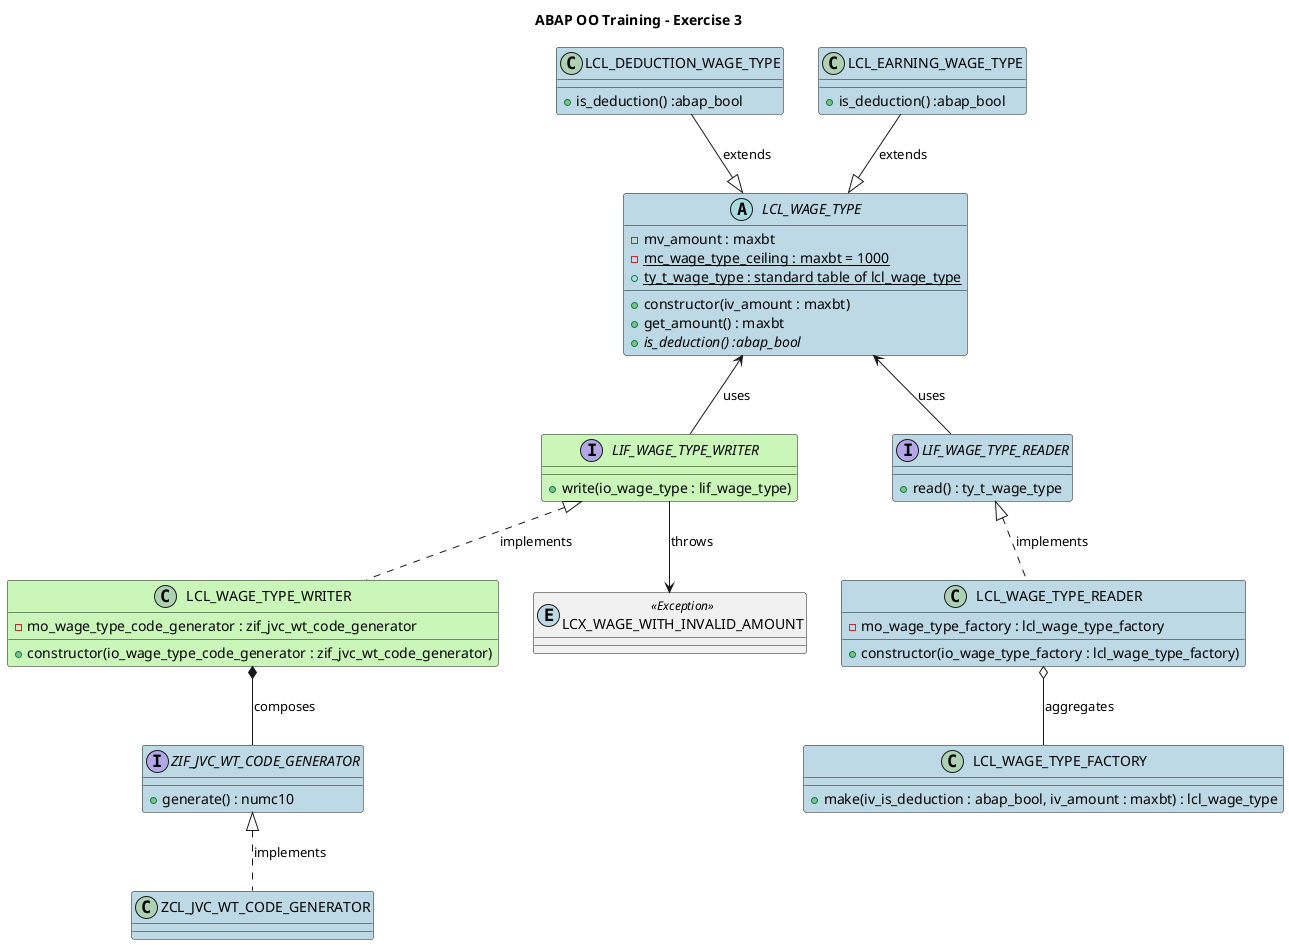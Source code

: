 @startuml

!define existing_class(name) class name #BDD9E5
!define abs_existing_class(name) abstract existing_class(name)
!define existing_interface(name) interface name #BDD9E5
!define changing_class(name) class name #CAF7B9
!define abs_changing_class(name) abstract changing_class(name)
!define changing_interface(name) interface name #CAF7B9
!define local_class(name) class name
!define class(name) class name
!define local_interface(name) interface name
!define struct(name) class name <<(S, #BDD9E5) Struct>>
!define table(name) class name <<(T, #BDD9E5) Table>>
!define exception(name) class name <<(E, #BDD9E5) Exception>>
!define report(name) class name <<(R, #CA5462) Report>>

!define create(a,b,direction) a -direction-> b:creates
!define implement(a,b,direction) a <|.direction. b:implements
!define use(a,b,direction) a -direction-> b:uses
!define extends(a,b,direction) a -direction-|> b:extends
!define tableof(a,b,direction) a -direction-> b:table of
!define listen(a,b,direction) a -direction-> b:listen events of
!define throws(a,b,direction) a -direction-> b:throws

!define create(a,b) create(a,b, )
!define implement(a,b) implement(a,b, )
!define use(a,b) use(a,b, )
!define extends(a,b) extends(a,b, )
!define tableof(a,b) tableof(a,b, )
!define listen(a,b) listen(a,b, )
!define composition(a,b,d) a*-d-b: composes
!define aggregation(a,b,d) a o-d-b: aggregates

title ABAP OO Training - Exercise 3

abs_existing_class(LCL_WAGE_TYPE) {
    -mv_amount : maxbt
    -{static}mc_wage_type_ceiling : maxbt = 1000 
    +constructor(iv_amount : maxbt)
    +get_amount() : maxbt
    +{abstract}is_deduction() :abap_bool
    +{static}ty_t_wage_type : standard table of lcl_wage_type
}

existing_class(LCL_DEDUCTION_WAGE_TYPE) {
    +is_deduction() :abap_bool
}

existing_class(LCL_EARNING_WAGE_TYPE) {
    +is_deduction() :abap_bool
}

existing_interface(ZIF_JVC_WT_CODE_GENERATOR) {
    +generate() : numc10
}

changing_interface(LIF_WAGE_TYPE_WRITER) {
    +write(io_wage_type : lif_wage_type)
}

existing_interface(LIF_WAGE_TYPE_READER) {
    +read() : ty_t_wage_type
}

existing_class(LCL_WAGE_TYPE_FACTORY) {
    +make(iv_is_deduction : abap_bool, iv_amount : maxbt) : lcl_wage_type
}

existing_class(ZCL_JVC_WT_CODE_GENERATOR) {
}

changing_class(LCL_WAGE_TYPE_WRITER) {
    -mo_wage_type_code_generator : zif_jvc_wt_code_generator
    +constructor(io_wage_type_code_generator : zif_jvc_wt_code_generator)
}

existing_class(LCL_WAGE_TYPE_READER) {
    -mo_wage_type_factory : lcl_wage_type_factory
    +constructor(io_wage_type_factory : lcl_wage_type_factory)
}

exception(LCX_WAGE_WITH_INVALID_AMOUNT) {
}

throws(LIF_WAGE_TYPE_WRITER, LCX_WAGE_WITH_INVALID_AMOUNT, )
implement(ZIF_JVC_WT_CODE_GENERATOR, ZCL_JVC_WT_CODE_GENERATOR)
implement(LIF_WAGE_TYPE_READER, LCL_WAGE_TYPE_READER)
implement(LIF_WAGE_TYPE_WRITER, LCL_WAGE_TYPE_WRITER)
composition(LCL_WAGE_TYPE_WRITER, ZIF_JVC_WT_CODE_GENERATOR, down)
use(LIF_WAGE_TYPE_WRITER, LCL_WAGE_TYPE, up)
use(LIF_WAGE_TYPE_READER, LCL_WAGE_TYPE, up)
extends(LCL_EARNING_WAGE_TYPE, LCL_WAGE_TYPE)
extends(LCL_DEDUCTION_WAGE_TYPE, LCL_WAGE_TYPE)
aggregation(LCL_WAGE_TYPE_READER, LCL_WAGE_TYPE_FACTORY, down)

@enduml